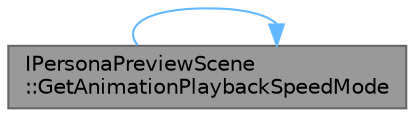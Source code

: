 digraph "IPersonaPreviewScene::GetAnimationPlaybackSpeedMode"
{
 // INTERACTIVE_SVG=YES
 // LATEX_PDF_SIZE
  bgcolor="transparent";
  edge [fontname=Helvetica,fontsize=10,labelfontname=Helvetica,labelfontsize=10];
  node [fontname=Helvetica,fontsize=10,shape=box,height=0.2,width=0.4];
  rankdir="LR";
  Node1 [id="Node000001",label="IPersonaPreviewScene\l::GetAnimationPlaybackSpeedMode",height=0.2,width=0.4,color="gray40", fillcolor="grey60", style="filled", fontcolor="black",tooltip="Retrieve the current animation playback speed mode."];
  Node1 -> Node1 [id="edge1_Node000001_Node000001",color="steelblue1",style="solid",tooltip=" "];
}
